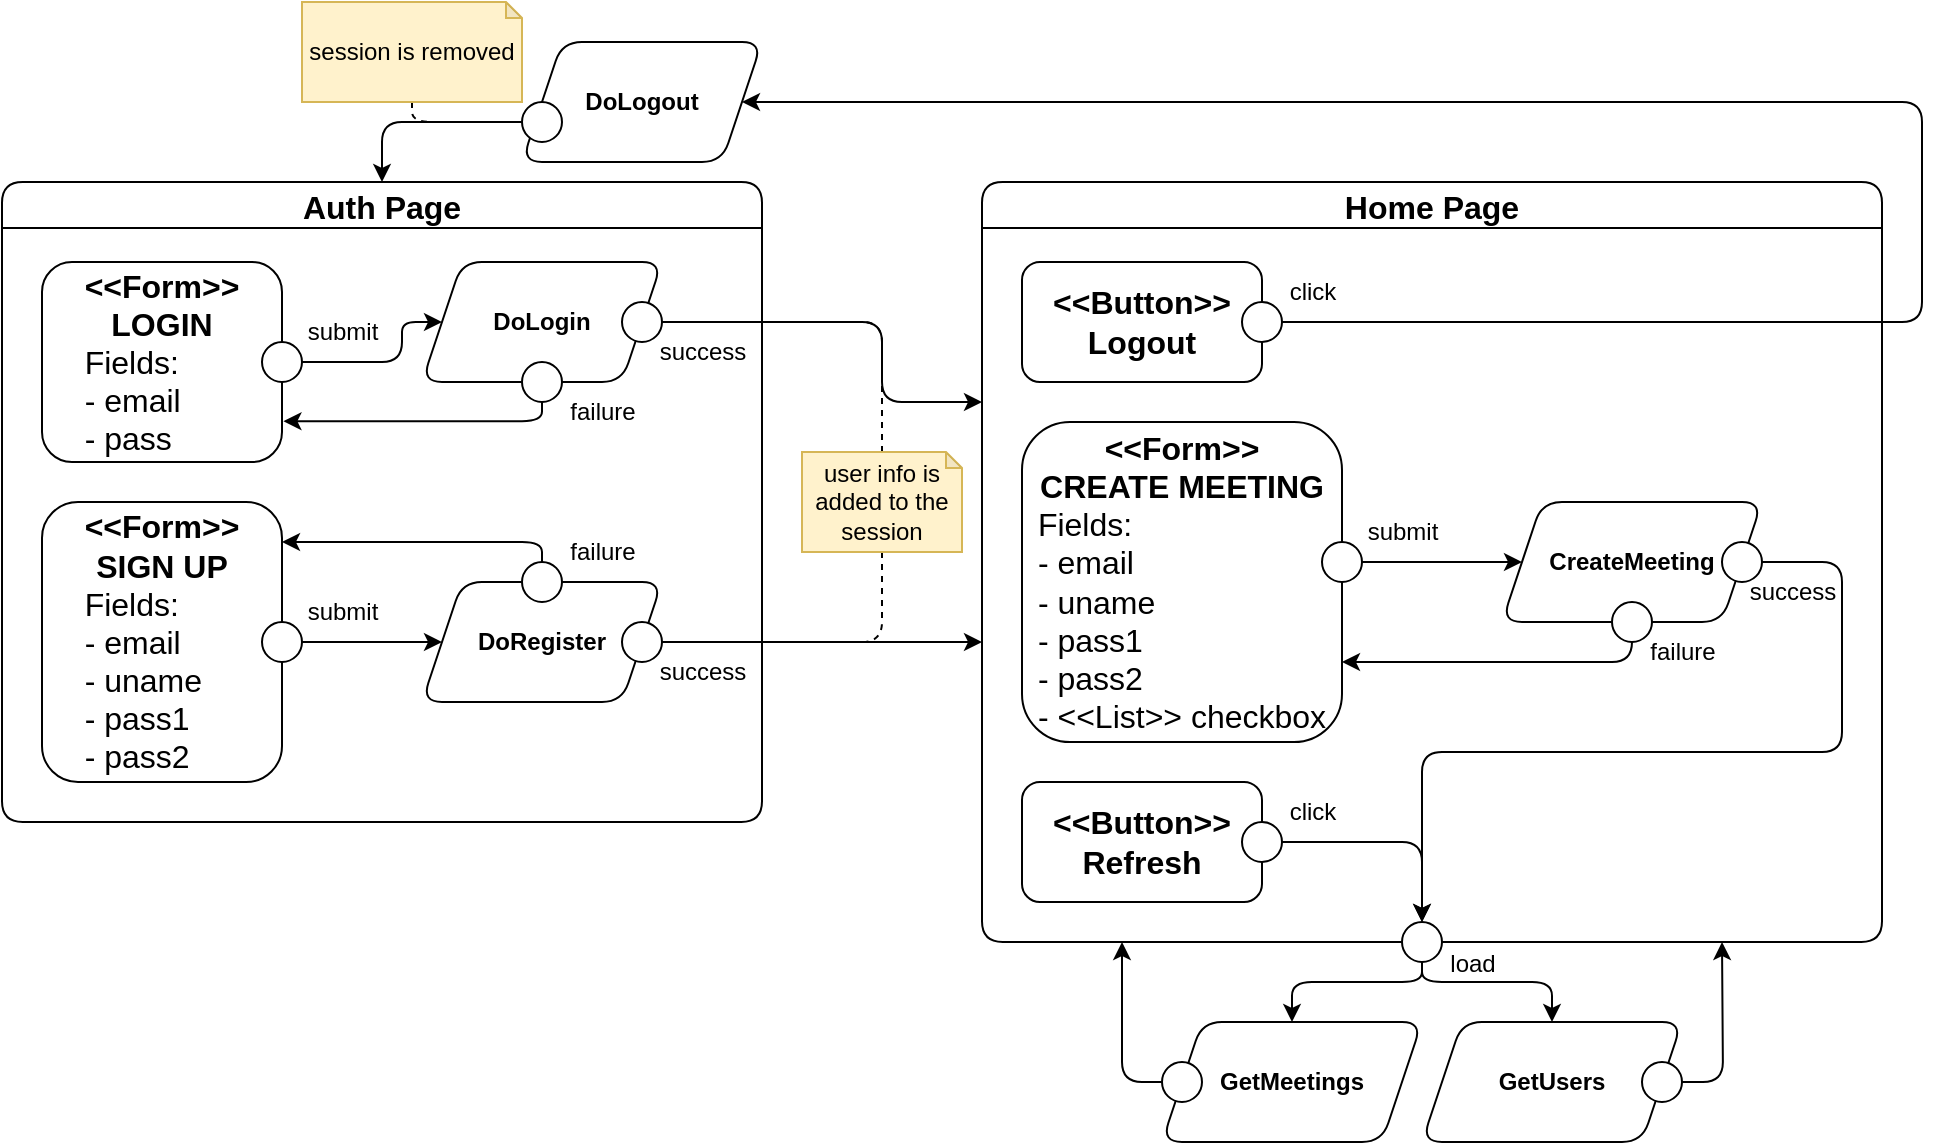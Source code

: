 <mxfile version="20.2.7" type="device"><diagram id="ozlFXw5O8eyxvUDt1AlF" name="Page-1"><mxGraphModel dx="1178" dy="635" grid="1" gridSize="10" guides="1" tooltips="1" connect="1" arrows="1" fold="1" page="1" pageScale="1" pageWidth="850" pageHeight="1100" math="0" shadow="0"><root><mxCell id="0"/><mxCell id="1" parent="0"/><mxCell id="oZUOq3vnsFkcjQ69bY4A-3" value="Auth Page" style="swimlane;rounded=1;fontSize=16;" parent="1" vertex="1"><mxGeometry x="40" y="100" width="380" height="320" as="geometry"/></mxCell><mxCell id="oZUOq3vnsFkcjQ69bY4A-4" value="&lt;div&gt;&lt;b&gt;&amp;lt;&amp;lt;Form&amp;gt;&amp;gt;&lt;/b&gt;&lt;/div&gt;&lt;div&gt;&lt;b&gt;LOGIN&lt;br&gt;&lt;/b&gt;&lt;/div&gt;&lt;div align=&quot;left&quot;&gt;Fields:&lt;/div&gt;&lt;div align=&quot;left&quot;&gt;- email&lt;br&gt;&lt;/div&gt;&lt;div align=&quot;left&quot;&gt;- pass&lt;br&gt;&lt;/div&gt;" style="rounded=1;whiteSpace=wrap;html=1;fontSize=16;" parent="oZUOq3vnsFkcjQ69bY4A-3" vertex="1"><mxGeometry x="20" y="40" width="120" height="100" as="geometry"/></mxCell><mxCell id="oZUOq3vnsFkcjQ69bY4A-6" value="&lt;div&gt;&lt;b&gt;&amp;lt;&amp;lt;Form&amp;gt;&amp;gt;&lt;/b&gt;&lt;/div&gt;&lt;div&gt;&lt;b&gt;SIGN UP&lt;br&gt;&lt;/b&gt;&lt;/div&gt;&lt;div align=&quot;left&quot;&gt;Fields:&lt;/div&gt;&lt;div align=&quot;left&quot;&gt;- email&lt;/div&gt;&lt;div align=&quot;left&quot;&gt;- uname&lt;br&gt;&lt;/div&gt;&lt;div align=&quot;left&quot;&gt;- pass1&lt;/div&gt;&lt;div align=&quot;left&quot;&gt;- pass2&lt;br&gt;&lt;/div&gt;" style="rounded=1;whiteSpace=wrap;html=1;fontSize=16;" parent="oZUOq3vnsFkcjQ69bY4A-3" vertex="1"><mxGeometry x="20" y="160" width="120" height="140" as="geometry"/></mxCell><mxCell id="oZUOq3vnsFkcjQ69bY4A-9" value="" style="ellipse;whiteSpace=wrap;html=1;rounded=1;" parent="oZUOq3vnsFkcjQ69bY4A-3" vertex="1"><mxGeometry x="130" y="80" width="20" height="20" as="geometry"/></mxCell><mxCell id="oZUOq3vnsFkcjQ69bY4A-10" value="" style="ellipse;whiteSpace=wrap;html=1;rounded=1;" parent="oZUOq3vnsFkcjQ69bY4A-3" vertex="1"><mxGeometry x="130" y="220" width="20" height="20" as="geometry"/></mxCell><mxCell id="oZUOq3vnsFkcjQ69bY4A-13" value="submit" style="text;html=1;align=center;verticalAlign=middle;resizable=0;points=[];autosize=1;strokeColor=none;fillColor=none;rounded=1;" parent="oZUOq3vnsFkcjQ69bY4A-3" vertex="1"><mxGeometry x="140" y="60" width="60" height="30" as="geometry"/></mxCell><mxCell id="oZUOq3vnsFkcjQ69bY4A-14" value="submit" style="text;html=1;align=center;verticalAlign=middle;resizable=0;points=[];autosize=1;strokeColor=none;fillColor=none;rounded=1;" parent="oZUOq3vnsFkcjQ69bY4A-3" vertex="1"><mxGeometry x="140" y="200" width="60" height="30" as="geometry"/></mxCell><mxCell id="oZUOq3vnsFkcjQ69bY4A-7" value="&lt;b&gt;DoLogin&lt;/b&gt;" style="shape=parallelogram;perimeter=parallelogramPerimeter;whiteSpace=wrap;html=1;fixedSize=1;fontSize=12;rounded=1;" parent="oZUOq3vnsFkcjQ69bY4A-3" vertex="1"><mxGeometry x="210" y="40" width="120" height="60" as="geometry"/></mxCell><mxCell id="oZUOq3vnsFkcjQ69bY4A-11" style="edgeStyle=orthogonalEdgeStyle;rounded=1;orthogonalLoop=1;jettySize=auto;html=1;exitX=1;exitY=0.5;exitDx=0;exitDy=0;entryX=0;entryY=0.5;entryDx=0;entryDy=0;" parent="oZUOq3vnsFkcjQ69bY4A-3" source="oZUOq3vnsFkcjQ69bY4A-9" target="oZUOq3vnsFkcjQ69bY4A-7" edge="1"><mxGeometry relative="1" as="geometry"><Array as="points"><mxPoint x="200" y="90"/><mxPoint x="200" y="70"/></Array></mxGeometry></mxCell><mxCell id="oZUOq3vnsFkcjQ69bY4A-15" value="" style="ellipse;whiteSpace=wrap;html=1;rounded=1;" parent="oZUOq3vnsFkcjQ69bY4A-3" vertex="1"><mxGeometry x="260" y="90" width="20" height="20" as="geometry"/></mxCell><mxCell id="oZUOq3vnsFkcjQ69bY4A-22" style="edgeStyle=orthogonalEdgeStyle;rounded=1;orthogonalLoop=1;jettySize=auto;html=1;exitX=0.5;exitY=1;exitDx=0;exitDy=0;entryX=1.006;entryY=0.796;entryDx=0;entryDy=0;entryPerimeter=0;" parent="oZUOq3vnsFkcjQ69bY4A-3" source="oZUOq3vnsFkcjQ69bY4A-15" edge="1" target="oZUOq3vnsFkcjQ69bY4A-4"><mxGeometry relative="1" as="geometry"><mxPoint x="170" y="120" as="targetPoint"/><Array as="points"><mxPoint x="270" y="120"/></Array></mxGeometry></mxCell><mxCell id="oZUOq3vnsFkcjQ69bY4A-17" value="failure" style="text;html=1;align=center;verticalAlign=middle;resizable=0;points=[];autosize=1;strokeColor=none;fillColor=none;rounded=1;" parent="oZUOq3vnsFkcjQ69bY4A-3" vertex="1"><mxGeometry x="270" y="100" width="60" height="30" as="geometry"/></mxCell><mxCell id="oZUOq3vnsFkcjQ69bY4A-23" value="" style="ellipse;whiteSpace=wrap;html=1;rounded=1;" parent="oZUOq3vnsFkcjQ69bY4A-3" vertex="1"><mxGeometry x="310" y="60" width="20" height="20" as="geometry"/></mxCell><mxCell id="oZUOq3vnsFkcjQ69bY4A-42" value="success" style="text;html=1;align=center;verticalAlign=middle;resizable=0;points=[];autosize=1;strokeColor=none;fillColor=none;rounded=1;" parent="oZUOq3vnsFkcjQ69bY4A-3" vertex="1"><mxGeometry x="315" y="70" width="70" height="30" as="geometry"/></mxCell><mxCell id="oZUOq3vnsFkcjQ69bY4A-8" value="&lt;b&gt;DoRegister&lt;/b&gt;" style="shape=parallelogram;perimeter=parallelogramPerimeter;whiteSpace=wrap;html=1;fixedSize=1;fontSize=12;rounded=1;" parent="oZUOq3vnsFkcjQ69bY4A-3" vertex="1"><mxGeometry x="210" y="200" width="120" height="60" as="geometry"/></mxCell><mxCell id="oZUOq3vnsFkcjQ69bY4A-12" style="edgeStyle=orthogonalEdgeStyle;rounded=1;orthogonalLoop=1;jettySize=auto;html=1;exitX=1;exitY=0.5;exitDx=0;exitDy=0;entryX=0;entryY=0.5;entryDx=0;entryDy=0;" parent="oZUOq3vnsFkcjQ69bY4A-3" source="oZUOq3vnsFkcjQ69bY4A-10" target="oZUOq3vnsFkcjQ69bY4A-8" edge="1"><mxGeometry relative="1" as="geometry"/></mxCell><mxCell id="oZUOq3vnsFkcjQ69bY4A-16" value="" style="ellipse;whiteSpace=wrap;html=1;rounded=1;" parent="oZUOq3vnsFkcjQ69bY4A-3" vertex="1"><mxGeometry x="260" y="190" width="20" height="20" as="geometry"/></mxCell><mxCell id="oZUOq3vnsFkcjQ69bY4A-21" style="edgeStyle=orthogonalEdgeStyle;rounded=1;orthogonalLoop=1;jettySize=auto;html=1;exitX=0.5;exitY=0;exitDx=0;exitDy=0;" parent="oZUOq3vnsFkcjQ69bY4A-3" source="oZUOq3vnsFkcjQ69bY4A-16" edge="1" target="oZUOq3vnsFkcjQ69bY4A-6"><mxGeometry relative="1" as="geometry"><mxPoint x="220" y="180" as="targetPoint"/><Array as="points"><mxPoint x="270" y="180"/></Array></mxGeometry></mxCell><mxCell id="oZUOq3vnsFkcjQ69bY4A-18" value="failure" style="text;html=1;align=center;verticalAlign=middle;resizable=0;points=[];autosize=1;strokeColor=none;fillColor=none;rounded=1;" parent="oZUOq3vnsFkcjQ69bY4A-3" vertex="1"><mxGeometry x="270" y="170" width="60" height="30" as="geometry"/></mxCell><mxCell id="oZUOq3vnsFkcjQ69bY4A-24" value="" style="ellipse;whiteSpace=wrap;html=1;rounded=1;" parent="oZUOq3vnsFkcjQ69bY4A-3" vertex="1"><mxGeometry x="310" y="220" width="20" height="20" as="geometry"/></mxCell><mxCell id="oZUOq3vnsFkcjQ69bY4A-43" value="success" style="text;html=1;align=center;verticalAlign=middle;resizable=0;points=[];autosize=1;strokeColor=none;fillColor=none;rounded=1;" parent="oZUOq3vnsFkcjQ69bY4A-3" vertex="1"><mxGeometry x="315" y="230" width="70" height="30" as="geometry"/></mxCell><mxCell id="oZUOq3vnsFkcjQ69bY4A-26" style="edgeStyle=orthogonalEdgeStyle;rounded=1;orthogonalLoop=1;jettySize=auto;html=1;exitX=1;exitY=0.5;exitDx=0;exitDy=0;" parent="1" source="oZUOq3vnsFkcjQ69bY4A-23" edge="1"><mxGeometry relative="1" as="geometry"><mxPoint x="530" y="210" as="targetPoint"/><Array as="points"><mxPoint x="480" y="170"/><mxPoint x="480" y="210"/></Array></mxGeometry></mxCell><mxCell id="oZUOq3vnsFkcjQ69bY4A-27" style="edgeStyle=orthogonalEdgeStyle;rounded=1;orthogonalLoop=1;jettySize=auto;html=1;exitX=1;exitY=0.5;exitDx=0;exitDy=0;" parent="1" source="oZUOq3vnsFkcjQ69bY4A-24" edge="1"><mxGeometry relative="1" as="geometry"><mxPoint x="530" y="330" as="targetPoint"/><Array as="points"><mxPoint x="530" y="330"/></Array></mxGeometry></mxCell><mxCell id="oZUOq3vnsFkcjQ69bY4A-25" value="Home Page" style="swimlane;rounded=1;fontSize=16;" parent="1" vertex="1"><mxGeometry x="530" y="100" width="450" height="380" as="geometry"/></mxCell><mxCell id="oZUOq3vnsFkcjQ69bY4A-34" value="&lt;div&gt;&lt;b&gt;&amp;lt;&amp;lt;Button&amp;gt;&amp;gt;&lt;/b&gt;&lt;/div&gt;&lt;div&gt;&lt;b&gt;Logout&lt;br&gt;&lt;/b&gt;&lt;/div&gt;" style="rounded=1;whiteSpace=wrap;html=1;fontSize=16;" parent="oZUOq3vnsFkcjQ69bY4A-25" vertex="1"><mxGeometry x="20" y="40" width="120" height="60" as="geometry"/></mxCell><mxCell id="oZUOq3vnsFkcjQ69bY4A-35" value="" style="ellipse;whiteSpace=wrap;html=1;fontSize=9;rounded=1;" parent="oZUOq3vnsFkcjQ69bY4A-25" vertex="1"><mxGeometry x="130" y="60" width="20" height="20" as="geometry"/></mxCell><mxCell id="oZUOq3vnsFkcjQ69bY4A-38" value="&lt;div&gt;click&lt;br&gt;&lt;/div&gt;" style="text;html=1;align=center;verticalAlign=middle;resizable=0;points=[];autosize=1;strokeColor=none;fillColor=none;rounded=1;" parent="oZUOq3vnsFkcjQ69bY4A-25" vertex="1"><mxGeometry x="140" y="40" width="50" height="30" as="geometry"/></mxCell><mxCell id="oZUOq3vnsFkcjQ69bY4A-48" value="&lt;div&gt;&lt;b&gt;&amp;lt;&amp;lt;Form&amp;gt;&amp;gt;&lt;/b&gt;&lt;/div&gt;&lt;div&gt;&lt;b&gt;CREATE MEETING&lt;br&gt;&lt;/b&gt;&lt;/div&gt;&lt;div align=&quot;left&quot;&gt;Fields:&lt;/div&gt;&lt;div align=&quot;left&quot;&gt;- email&lt;/div&gt;&lt;div align=&quot;left&quot;&gt;- uname&lt;br&gt;&lt;/div&gt;&lt;div align=&quot;left&quot;&gt;- pass1&lt;/div&gt;&lt;div align=&quot;left&quot;&gt;- pass2&lt;/div&gt;&lt;div align=&quot;left&quot;&gt;- &amp;lt;&amp;lt;List&amp;gt;&amp;gt; checkbox&lt;br&gt;&lt;/div&gt;" style="rounded=1;whiteSpace=wrap;html=1;fontSize=16;" parent="oZUOq3vnsFkcjQ69bY4A-25" vertex="1"><mxGeometry x="20" y="120" width="160" height="160" as="geometry"/></mxCell><mxCell id="oZUOq3vnsFkcjQ69bY4A-49" value="" style="ellipse;whiteSpace=wrap;html=1;rounded=1;" parent="oZUOq3vnsFkcjQ69bY4A-25" vertex="1"><mxGeometry x="170" y="180" width="20" height="20" as="geometry"/></mxCell><mxCell id="oZUOq3vnsFkcjQ69bY4A-50" value="submit" style="text;html=1;align=center;verticalAlign=middle;resizable=0;points=[];autosize=1;strokeColor=none;fillColor=none;rounded=1;" parent="oZUOq3vnsFkcjQ69bY4A-25" vertex="1"><mxGeometry x="180" y="160" width="60" height="30" as="geometry"/></mxCell><mxCell id="EgJ6wDiEuzQZdRJlTSN3-3" value="&lt;div&gt;&lt;b&gt;&amp;lt;&amp;lt;Button&amp;gt;&amp;gt;&lt;/b&gt;&lt;/div&gt;&lt;div&gt;&lt;b&gt;Refresh&lt;br&gt;&lt;/b&gt;&lt;/div&gt;" style="rounded=1;whiteSpace=wrap;html=1;fontSize=16;" parent="oZUOq3vnsFkcjQ69bY4A-25" vertex="1"><mxGeometry x="20" y="300" width="120" height="60" as="geometry"/></mxCell><mxCell id="oZUOq3vnsFkcjQ69bY4A-54" value="&lt;b&gt;CreateMeeting&lt;/b&gt;" style="shape=parallelogram;perimeter=parallelogramPerimeter;whiteSpace=wrap;html=1;fixedSize=1;fontSize=12;rounded=1;fontFamily=Helvetica;" parent="oZUOq3vnsFkcjQ69bY4A-25" vertex="1"><mxGeometry x="260" y="160" width="130" height="60" as="geometry"/></mxCell><mxCell id="oZUOq3vnsFkcjQ69bY4A-55" style="edgeStyle=orthogonalEdgeStyle;rounded=1;orthogonalLoop=1;jettySize=auto;html=1;exitX=1;exitY=0.5;exitDx=0;exitDy=0;entryX=0;entryY=0.5;entryDx=0;entryDy=0;fontFamily=Helvetica;fontSize=12;endArrow=classic;endFill=1;" parent="oZUOq3vnsFkcjQ69bY4A-25" source="oZUOq3vnsFkcjQ69bY4A-49" target="oZUOq3vnsFkcjQ69bY4A-54" edge="1"><mxGeometry relative="1" as="geometry"/></mxCell><mxCell id="i4LI00_x5XK1xf-BKWOD-4" style="edgeStyle=orthogonalEdgeStyle;rounded=1;hachureGap=4;orthogonalLoop=1;jettySize=auto;html=1;exitX=0.5;exitY=0;exitDx=0;exitDy=0;entryX=1;entryY=0.75;entryDx=0;entryDy=0;fontFamily=Architects Daughter;fontSource=https%3A%2F%2Ffonts.googleapis.com%2Fcss%3Ffamily%3DArchitects%2BDaughter;fontSize=16;endArrow=classic;startSize=6;endSize=6;sourcePerimeterSpacing=8;targetPerimeterSpacing=8;endFill=1;" edge="1" parent="oZUOq3vnsFkcjQ69bY4A-25" source="oZUOq3vnsFkcjQ69bY4A-57" target="oZUOq3vnsFkcjQ69bY4A-48"><mxGeometry relative="1" as="geometry"><Array as="points"><mxPoint x="325" y="240"/></Array></mxGeometry></mxCell><mxCell id="oZUOq3vnsFkcjQ69bY4A-57" value="" style="ellipse;whiteSpace=wrap;html=1;rounded=1;" parent="oZUOq3vnsFkcjQ69bY4A-25" vertex="1"><mxGeometry x="315" y="210" width="20" height="20" as="geometry"/></mxCell><mxCell id="oZUOq3vnsFkcjQ69bY4A-61" value="" style="ellipse;whiteSpace=wrap;html=1;rounded=1;fontFamily=Helvetica;fontSize=12;" parent="oZUOq3vnsFkcjQ69bY4A-25" vertex="1"><mxGeometry x="370" y="180" width="20" height="20" as="geometry"/></mxCell><mxCell id="oZUOq3vnsFkcjQ69bY4A-64" value="success" style="text;html=1;align=center;verticalAlign=middle;resizable=0;points=[];autosize=1;strokeColor=none;fillColor=none;rounded=1;" parent="oZUOq3vnsFkcjQ69bY4A-25" vertex="1"><mxGeometry x="370" y="190" width="70" height="30" as="geometry"/></mxCell><mxCell id="oZUOq3vnsFkcjQ69bY4A-62" style="edgeStyle=orthogonalEdgeStyle;rounded=1;orthogonalLoop=1;jettySize=auto;html=1;fontFamily=Helvetica;fontSize=12;endArrow=classic;endFill=1;" parent="oZUOq3vnsFkcjQ69bY4A-25" source="oZUOq3vnsFkcjQ69bY4A-61" edge="1"><mxGeometry relative="1" as="geometry"><mxPoint x="220" y="370" as="targetPoint"/><Array as="points"><mxPoint x="430" y="190"/><mxPoint x="430" y="285"/></Array></mxGeometry></mxCell><mxCell id="i4LI00_x5XK1xf-BKWOD-6" value="&lt;div&gt;failure&lt;/div&gt;" style="text;html=1;align=center;verticalAlign=middle;resizable=0;points=[];autosize=1;strokeColor=none;fillColor=none;rounded=1;" vertex="1" parent="oZUOq3vnsFkcjQ69bY4A-25"><mxGeometry x="320" y="220" width="60" height="30" as="geometry"/></mxCell><mxCell id="i4LI00_x5XK1xf-BKWOD-8" value="" style="ellipse;whiteSpace=wrap;html=1;rounded=1;fontFamily=Helvetica;fontSize=12;" vertex="1" parent="oZUOq3vnsFkcjQ69bY4A-25"><mxGeometry x="130" y="320" width="20" height="20" as="geometry"/></mxCell><mxCell id="i4LI00_x5XK1xf-BKWOD-10" value="&lt;div&gt;click&lt;br&gt;&lt;/div&gt;" style="text;html=1;align=center;verticalAlign=middle;resizable=0;points=[];autosize=1;strokeColor=none;fillColor=none;rounded=1;" vertex="1" parent="oZUOq3vnsFkcjQ69bY4A-25"><mxGeometry x="140" y="300" width="50" height="30" as="geometry"/></mxCell><mxCell id="oZUOq3vnsFkcjQ69bY4A-30" style="edgeStyle=orthogonalEdgeStyle;rounded=1;orthogonalLoop=1;jettySize=auto;html=1;fontSize=9;endArrow=none;endFill=0;dashed=1;exitX=0.5;exitY=0;exitDx=0;exitDy=0;exitPerimeter=0;entryX=1;entryY=0.5;entryDx=0;entryDy=0;" parent="1" source="oZUOq3vnsFkcjQ69bY4A-29" target="oZUOq3vnsFkcjQ69bY4A-23" edge="1"><mxGeometry relative="1" as="geometry"><mxPoint x="560" y="140" as="targetPoint"/><mxPoint x="490" y="220" as="sourcePoint"/><Array as="points"><mxPoint x="480" y="170"/></Array></mxGeometry></mxCell><mxCell id="oZUOq3vnsFkcjQ69bY4A-31" style="edgeStyle=orthogonalEdgeStyle;rounded=1;orthogonalLoop=1;jettySize=auto;html=1;exitX=0.5;exitY=1;exitDx=0;exitDy=0;exitPerimeter=0;fontSize=9;dashed=1;endArrow=none;endFill=0;entryX=1;entryY=0.5;entryDx=0;entryDy=0;" parent="1" source="oZUOq3vnsFkcjQ69bY4A-29" target="oZUOq3vnsFkcjQ69bY4A-24" edge="1"><mxGeometry relative="1" as="geometry"><mxPoint x="450" y="380" as="targetPoint"/></mxGeometry></mxCell><mxCell id="oZUOq3vnsFkcjQ69bY4A-29" value="user info is added to the session" style="shape=note;whiteSpace=wrap;html=1;backgroundOutline=1;darkOpacity=0.05;size=8;rounded=1;fillColor=#fff2cc;strokeColor=#d6b656;" parent="1" vertex="1"><mxGeometry x="440" y="235" width="80" height="50" as="geometry"/></mxCell><mxCell id="oZUOq3vnsFkcjQ69bY4A-37" style="edgeStyle=orthogonalEdgeStyle;rounded=1;orthogonalLoop=1;jettySize=auto;html=1;exitX=1;exitY=0.5;exitDx=0;exitDy=0;entryX=1;entryY=0.5;entryDx=0;entryDy=0;fontSize=9;endArrow=classic;endFill=1;" parent="1" source="oZUOq3vnsFkcjQ69bY4A-35" target="oZUOq3vnsFkcjQ69bY4A-39" edge="1"><mxGeometry relative="1" as="geometry"><Array as="points"><mxPoint x="1000" y="170"/><mxPoint x="1000" y="60"/></Array></mxGeometry></mxCell><mxCell id="oZUOq3vnsFkcjQ69bY4A-40" style="edgeStyle=orthogonalEdgeStyle;rounded=1;orthogonalLoop=1;jettySize=auto;html=1;exitX=0;exitY=0.5;exitDx=0;exitDy=0;entryX=0.5;entryY=0;entryDx=0;entryDy=0;fontSize=9;endArrow=classic;endFill=1;" parent="1" source="oZUOq3vnsFkcjQ69bY4A-41" target="oZUOq3vnsFkcjQ69bY4A-3" edge="1"><mxGeometry relative="1" as="geometry"/></mxCell><mxCell id="oZUOq3vnsFkcjQ69bY4A-39" value="&lt;b&gt;DoLogout&lt;/b&gt;" style="shape=parallelogram;perimeter=parallelogramPerimeter;whiteSpace=wrap;html=1;fixedSize=1;fontSize=12;rounded=1;" parent="1" vertex="1"><mxGeometry x="300" y="30" width="120" height="60" as="geometry"/></mxCell><mxCell id="oZUOq3vnsFkcjQ69bY4A-41" value="" style="ellipse;whiteSpace=wrap;html=1;rounded=1;fontFamily=Helvetica;fontSize=12;" parent="1" vertex="1"><mxGeometry x="300" y="60" width="20" height="20" as="geometry"/></mxCell><mxCell id="oZUOq3vnsFkcjQ69bY4A-44" style="edgeStyle=orthogonalEdgeStyle;rounded=1;orthogonalLoop=1;jettySize=auto;html=1;exitX=0.5;exitY=1;exitDx=0;exitDy=0;exitPerimeter=0;fontSize=9;endArrow=none;endFill=0;dashed=1;entryX=0;entryY=0.5;entryDx=0;entryDy=0;" parent="1" source="oZUOq3vnsFkcjQ69bY4A-45" target="oZUOq3vnsFkcjQ69bY4A-41" edge="1"><mxGeometry relative="1" as="geometry"><mxPoint x="75.143" y="-5" as="targetPoint"/><Array as="points"><mxPoint x="245" y="70"/></Array></mxGeometry></mxCell><mxCell id="oZUOq3vnsFkcjQ69bY4A-45" value="&lt;div&gt;session is removed&lt;/div&gt;" style="shape=note;whiteSpace=wrap;html=1;backgroundOutline=1;darkOpacity=0.05;size=8;rounded=1;fillColor=#fff2cc;strokeColor=#d6b656;" parent="1" vertex="1"><mxGeometry x="190" y="10" width="110" height="50" as="geometry"/></mxCell><mxCell id="i4LI00_x5XK1xf-BKWOD-15" style="edgeStyle=orthogonalEdgeStyle;rounded=1;hachureGap=4;orthogonalLoop=1;jettySize=auto;html=1;exitX=0.5;exitY=1;exitDx=0;exitDy=0;entryX=0.5;entryY=0;entryDx=0;entryDy=0;fontFamily=Architects Daughter;fontSource=https%3A%2F%2Ffonts.googleapis.com%2Fcss%3Ffamily%3DArchitects%2BDaughter;fontSize=16;endArrow=classic;endFill=1;startSize=6;endSize=6;sourcePerimeterSpacing=8;targetPerimeterSpacing=8;" edge="1" parent="1" source="i4LI00_x5XK1xf-BKWOD-12" target="i4LI00_x5XK1xf-BKWOD-13"><mxGeometry relative="1" as="geometry"><Array as="points"><mxPoint x="750" y="500"/><mxPoint x="685" y="500"/></Array></mxGeometry></mxCell><mxCell id="i4LI00_x5XK1xf-BKWOD-16" style="edgeStyle=orthogonalEdgeStyle;rounded=1;hachureGap=4;orthogonalLoop=1;jettySize=auto;html=1;exitX=0.5;exitY=1;exitDx=0;exitDy=0;entryX=0.5;entryY=0;entryDx=0;entryDy=0;fontFamily=Architects Daughter;fontSource=https%3A%2F%2Ffonts.googleapis.com%2Fcss%3Ffamily%3DArchitects%2BDaughter;fontSize=16;endArrow=classic;endFill=1;startSize=6;endSize=6;sourcePerimeterSpacing=8;targetPerimeterSpacing=8;" edge="1" parent="1" source="i4LI00_x5XK1xf-BKWOD-12" target="i4LI00_x5XK1xf-BKWOD-14"><mxGeometry relative="1" as="geometry"><Array as="points"><mxPoint x="750" y="500"/><mxPoint x="815" y="500"/></Array></mxGeometry></mxCell><mxCell id="i4LI00_x5XK1xf-BKWOD-12" value="" style="ellipse;whiteSpace=wrap;html=1;rounded=1;fontFamily=Helvetica;fontSize=12;" vertex="1" parent="1"><mxGeometry x="740" y="470" width="20" height="20" as="geometry"/></mxCell><mxCell id="i4LI00_x5XK1xf-BKWOD-13" value="&lt;b&gt;GetMeetings&lt;/b&gt;" style="shape=parallelogram;perimeter=parallelogramPerimeter;whiteSpace=wrap;html=1;fixedSize=1;fontSize=12;rounded=1;fontFamily=Helvetica;" vertex="1" parent="1"><mxGeometry x="620" y="520" width="130" height="60" as="geometry"/></mxCell><mxCell id="i4LI00_x5XK1xf-BKWOD-14" value="&lt;b&gt;GetUsers&lt;/b&gt;" style="shape=parallelogram;perimeter=parallelogramPerimeter;whiteSpace=wrap;html=1;fixedSize=1;fontSize=12;rounded=1;fontFamily=Helvetica;" vertex="1" parent="1"><mxGeometry x="750" y="520" width="130" height="60" as="geometry"/></mxCell><mxCell id="i4LI00_x5XK1xf-BKWOD-19" style="edgeStyle=orthogonalEdgeStyle;rounded=1;hachureGap=4;orthogonalLoop=1;jettySize=auto;html=1;exitX=0;exitY=0.5;exitDx=0;exitDy=0;fontFamily=Architects Daughter;fontSource=https%3A%2F%2Ffonts.googleapis.com%2Fcss%3Ffamily%3DArchitects%2BDaughter;fontSize=16;endArrow=classic;endFill=1;startSize=6;endSize=6;sourcePerimeterSpacing=8;targetPerimeterSpacing=8;" edge="1" parent="1" source="i4LI00_x5XK1xf-BKWOD-17"><mxGeometry relative="1" as="geometry"><mxPoint x="600" y="480" as="targetPoint"/><Array as="points"><mxPoint x="600" y="550"/><mxPoint x="600" y="480"/></Array></mxGeometry></mxCell><mxCell id="i4LI00_x5XK1xf-BKWOD-17" value="" style="ellipse;whiteSpace=wrap;html=1;rounded=1;fontFamily=Helvetica;fontSize=12;" vertex="1" parent="1"><mxGeometry x="620" y="540" width="20" height="20" as="geometry"/></mxCell><mxCell id="i4LI00_x5XK1xf-BKWOD-20" style="edgeStyle=orthogonalEdgeStyle;rounded=1;hachureGap=4;orthogonalLoop=1;jettySize=auto;html=1;exitX=1;exitY=0.5;exitDx=0;exitDy=0;fontFamily=Architects Daughter;fontSource=https%3A%2F%2Ffonts.googleapis.com%2Fcss%3Ffamily%3DArchitects%2BDaughter;fontSize=16;endArrow=classic;endFill=1;startSize=6;endSize=6;sourcePerimeterSpacing=8;targetPerimeterSpacing=8;" edge="1" parent="1" source="i4LI00_x5XK1xf-BKWOD-18"><mxGeometry relative="1" as="geometry"><mxPoint x="900" y="480" as="targetPoint"/></mxGeometry></mxCell><mxCell id="i4LI00_x5XK1xf-BKWOD-18" value="" style="ellipse;whiteSpace=wrap;html=1;rounded=1;fontFamily=Helvetica;fontSize=12;" vertex="1" parent="1"><mxGeometry x="860" y="540" width="20" height="20" as="geometry"/></mxCell><mxCell id="i4LI00_x5XK1xf-BKWOD-21" value="load" style="text;html=1;align=center;verticalAlign=middle;resizable=0;points=[];autosize=1;strokeColor=none;fillColor=none;rounded=1;" vertex="1" parent="1"><mxGeometry x="750" y="476" width="50" height="30" as="geometry"/></mxCell><mxCell id="i4LI00_x5XK1xf-BKWOD-9" style="edgeStyle=orthogonalEdgeStyle;rounded=1;orthogonalLoop=1;jettySize=auto;html=1;fontFamily=Helvetica;fontSize=12;endArrow=classic;endFill=1;entryX=0.5;entryY=0;entryDx=0;entryDy=0;" edge="1" parent="1" source="i4LI00_x5XK1xf-BKWOD-8" target="i4LI00_x5XK1xf-BKWOD-12"><mxGeometry relative="1" as="geometry"><mxPoint x="730" y="525" as="targetPoint"/><Array as="points"><mxPoint x="750" y="430"/></Array></mxGeometry></mxCell></root></mxGraphModel></diagram></mxfile>